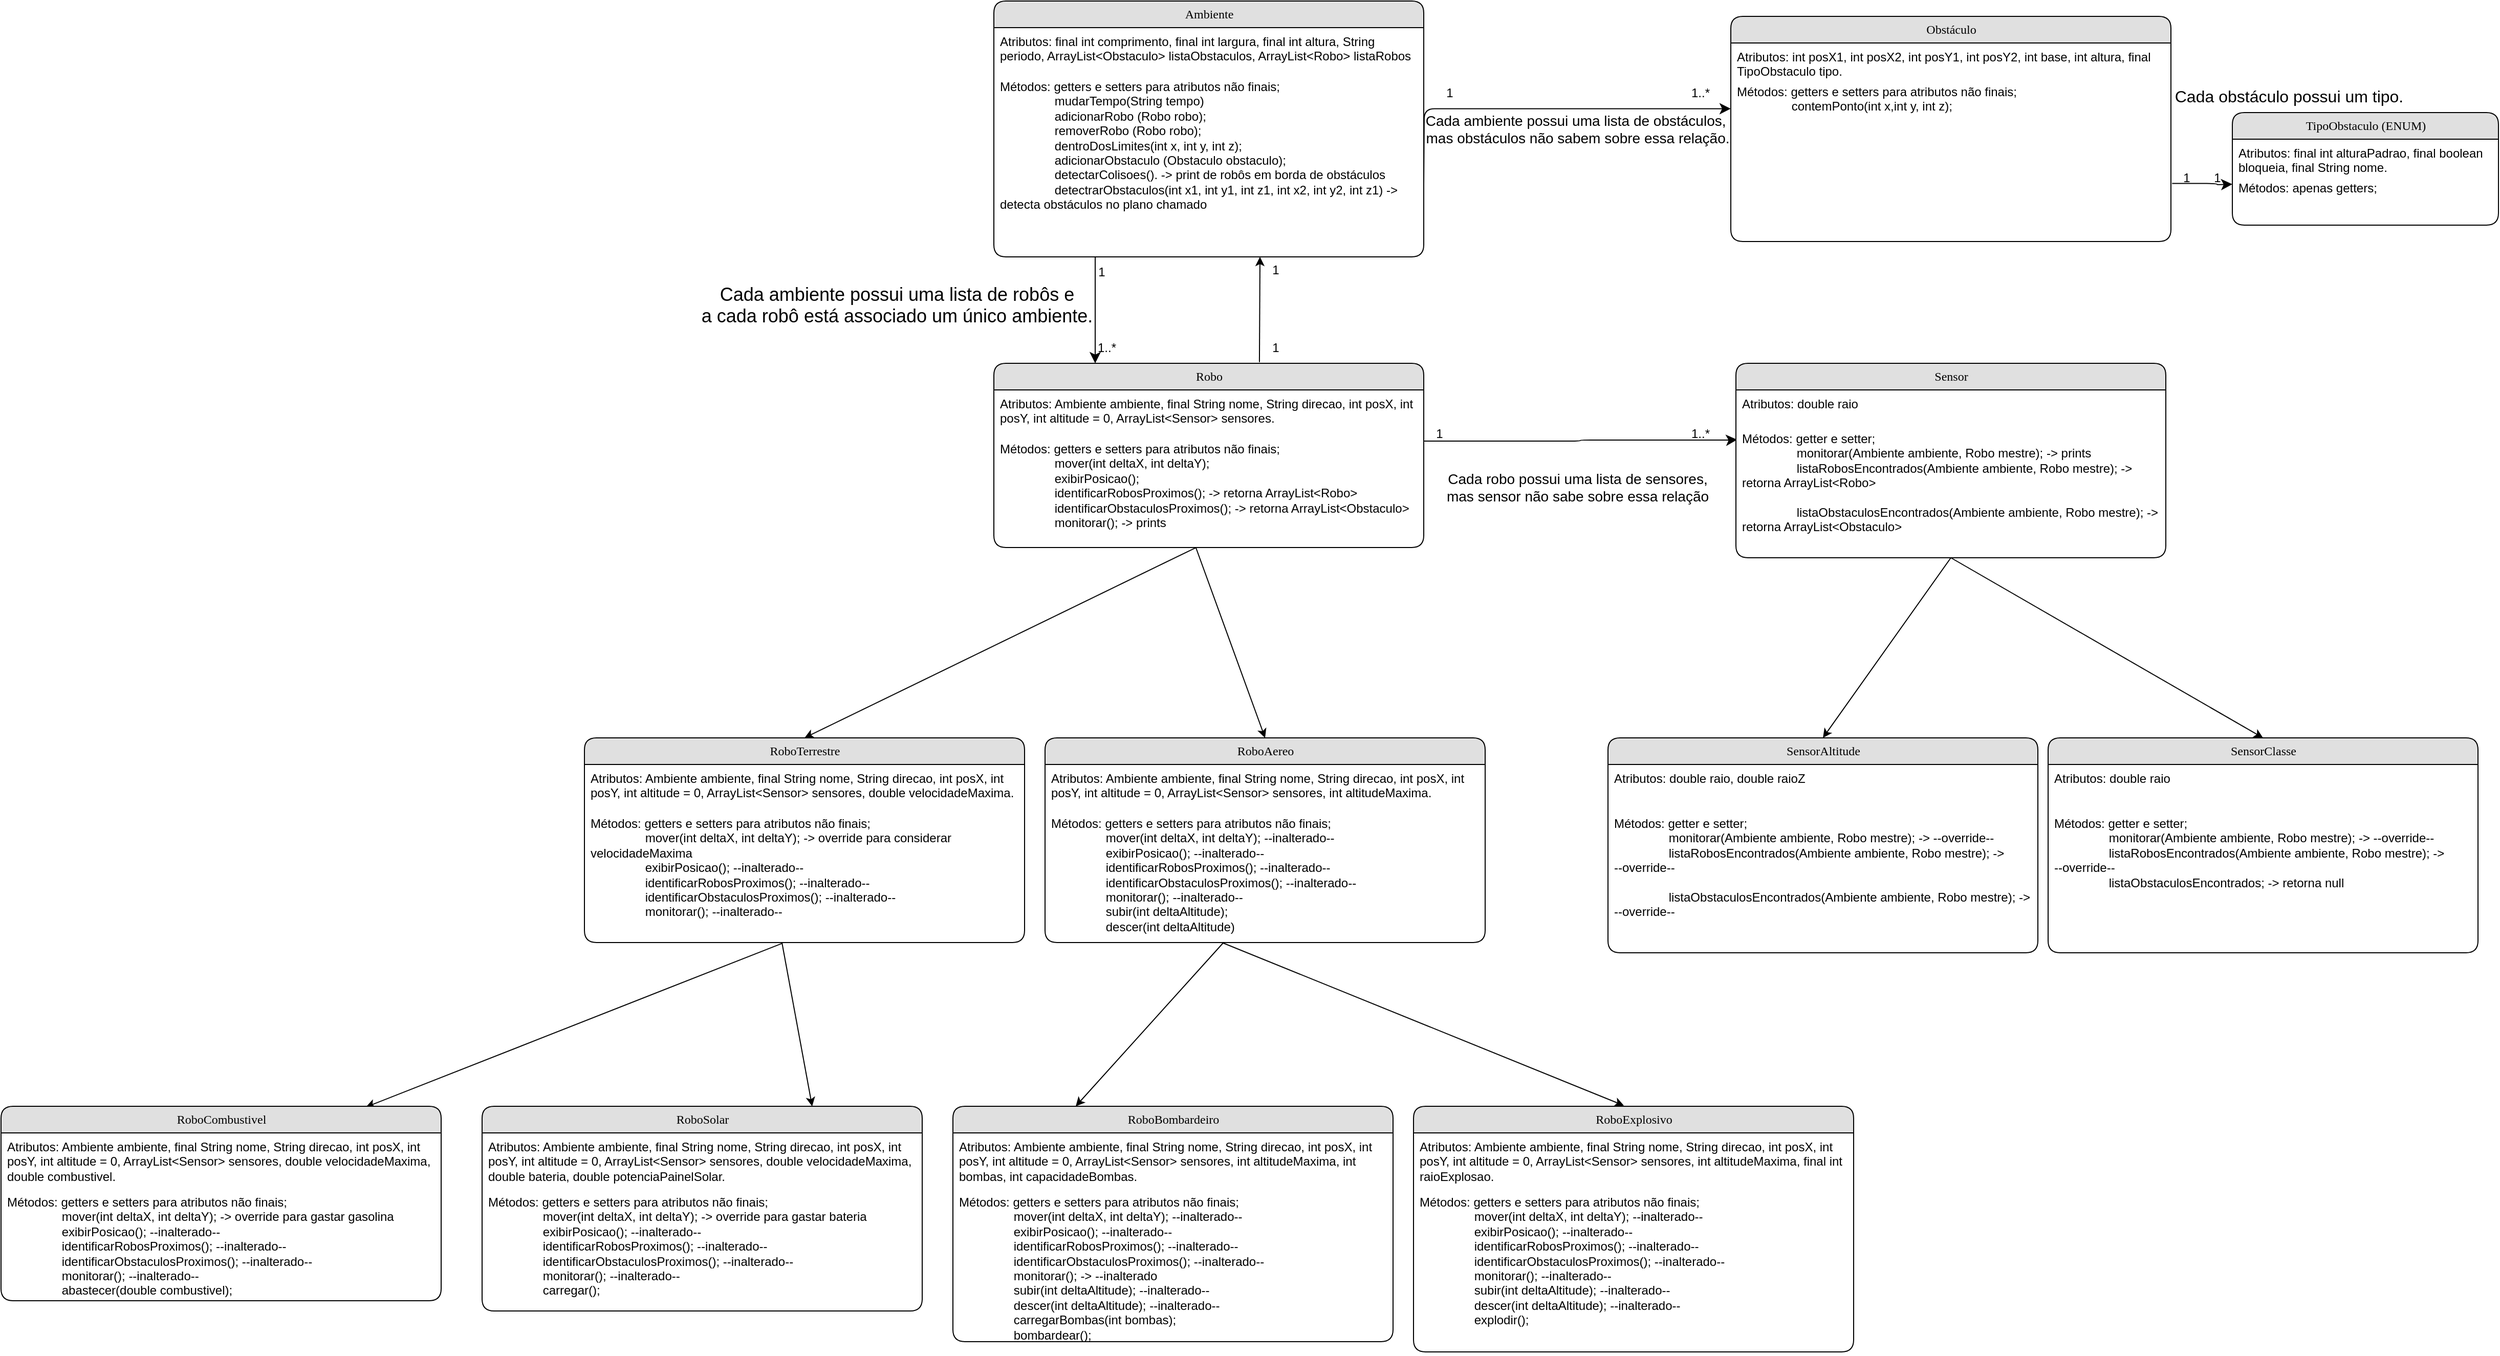 <mxfile version="26.2.13">
  <diagram name="Page-1" id="b520641d-4fe3-3701-9064-5fc419738815">
    <mxGraphModel grid="1" page="1" gridSize="10" guides="1" tooltips="1" connect="1" arrows="1" fold="1" pageScale="1" pageWidth="1100" pageHeight="850" background="none" math="0" shadow="0">
      <root>
        <mxCell id="0" />
        <mxCell id="1" parent="0" />
        <mxCell id="21ea969265ad0168-6" value="Robo" style="swimlane;html=1;fontStyle=0;childLayout=stackLayout;horizontal=1;startSize=26;fillColor=#e0e0e0;horizontalStack=0;resizeParent=1;resizeLast=0;collapsible=1;marginBottom=0;swimlaneFillColor=#ffffff;align=center;rounded=1;shadow=0;comic=0;labelBackgroundColor=none;strokeWidth=1;fontFamily=Verdana;fontSize=12" vertex="1" parent="1">
          <mxGeometry x="-100" y="74" width="420" height="180" as="geometry" />
        </mxCell>
        <mxCell id="21ea969265ad0168-7" value="Atributos: Ambiente ambiente, final String nome, String direcao, int posX, int posY, int altitude = 0, ArrayList&amp;lt;Sensor&amp;gt; sensores." style="text;html=1;strokeColor=none;fillColor=none;spacingLeft=4;spacingRight=4;whiteSpace=wrap;overflow=hidden;rotatable=0;points=[[0,0.5],[1,0.5]];portConstraint=eastwest;" vertex="1" parent="21ea969265ad0168-6">
          <mxGeometry y="26" width="420" height="44" as="geometry" />
        </mxCell>
        <mxCell id="21ea969265ad0168-8" value="Métodos: getters e setters para atributos não finais;&lt;div&gt;&lt;span style=&quot;white-space: pre;&quot;&gt;&#x9;&lt;/span&gt;&lt;span style=&quot;white-space: pre;&quot;&gt;&#x9;&lt;/span&gt;mover(int deltaX, int deltaY);&lt;/div&gt;&lt;div&gt;&lt;span style=&quot;white-space: pre;&quot;&gt;&#x9;&lt;/span&gt;&lt;span style=&quot;white-space: pre;&quot;&gt;&#x9;&lt;/span&gt;exibirPosicao();&lt;br&gt;&lt;/div&gt;&lt;div&gt;&lt;span style=&quot;white-space: pre;&quot;&gt;&#x9;&lt;/span&gt;&lt;span style=&quot;white-space: pre;&quot;&gt;&#x9;&lt;/span&gt;identificarRobosProximos(); -&amp;gt; retorna ArrayList&amp;lt;Robo&amp;gt;&lt;br&gt;&lt;/div&gt;&lt;div&gt;&lt;span style=&quot;white-space: pre;&quot;&gt;&#x9;&lt;/span&gt;&lt;span style=&quot;white-space: pre;&quot;&gt;&#x9;&lt;/span&gt;identificarObstaculosProximos(); -&amp;gt; retorna ArrayList&amp;lt;Obstaculo&amp;gt;&lt;/div&gt;&lt;div&gt;&lt;span style=&quot;white-space: pre;&quot;&gt;&#x9;&lt;/span&gt;&lt;span style=&quot;white-space: pre;&quot;&gt;&#x9;&lt;/span&gt;monitorar(); -&amp;gt; prints&lt;br&gt;&lt;/div&gt;&lt;div&gt;&lt;span style=&quot;white-space: pre;&quot;&gt;&#x9;&lt;/span&gt;&lt;span style=&quot;white-space: pre;&quot;&gt;&#x9;&lt;/span&gt;&lt;br&gt;&lt;/div&gt;&lt;div&gt;&lt;br&gt;&lt;div&gt;&lt;br&gt;&lt;/div&gt;&lt;/div&gt;" style="text;html=1;strokeColor=none;fillColor=none;spacingLeft=4;spacingRight=4;whiteSpace=wrap;overflow=hidden;rotatable=0;points=[[0,0.5],[1,0.5]];portConstraint=eastwest;" vertex="1" parent="21ea969265ad0168-6">
          <mxGeometry y="70" width="420" height="110" as="geometry" />
        </mxCell>
        <mxCell id="21ea969265ad0168-38" style="edgeStyle=orthogonalEdgeStyle;html=1;labelBackgroundColor=none;startFill=0;startSize=8;endFill=1;endSize=8;fontFamily=Verdana;fontSize=12;" edge="1" parent="1">
          <mxGeometry relative="1" as="geometry">
            <mxPoint x="-1" y="-36" as="sourcePoint" />
            <mxPoint x="-1" y="74" as="targetPoint" />
          </mxGeometry>
        </mxCell>
        <mxCell id="21ea969265ad0168-39" style="edgeStyle=orthogonalEdgeStyle;html=1;labelBackgroundColor=none;startFill=0;startSize=8;endFill=1;endSize=8;fontFamily=Verdana;fontSize=12;exitX=1;exitY=0.5;entryX=0.003;entryY=0.122;entryDx=0;entryDy=0;entryPerimeter=0;" edge="1" parent="1" target="RF-JgACQ2WRHvxZdJGNJ-36">
          <mxGeometry relative="1" as="geometry">
            <Array as="points">
              <mxPoint x="473" y="150" />
              <mxPoint x="473" y="149" />
              <mxPoint x="620" y="149" />
            </Array>
            <mxPoint x="320" y="150" as="sourcePoint" />
            <mxPoint x="620" y="150" as="targetPoint" />
          </mxGeometry>
        </mxCell>
        <mxCell id="RF-JgACQ2WRHvxZdJGNJ-1" value="Ambiente" style="swimlane;html=1;fontStyle=0;childLayout=stackLayout;horizontal=1;startSize=26;fillColor=#e0e0e0;horizontalStack=0;resizeParent=1;resizeLast=0;collapsible=1;marginBottom=0;swimlaneFillColor=#ffffff;align=center;rounded=1;shadow=0;comic=0;labelBackgroundColor=none;strokeWidth=1;fontFamily=Verdana;fontSize=12" vertex="1" parent="1">
          <mxGeometry x="-100" y="-280" width="420" height="250" as="geometry" />
        </mxCell>
        <mxCell id="RF-JgACQ2WRHvxZdJGNJ-2" value="Atributos: final int comprimento, final int largura, final int altura, String periodo, ArrayList&amp;lt;Obstaculo&amp;gt; listaObstaculos, ArrayList&amp;lt;Robo&amp;gt; listaRobos" style="text;html=1;strokeColor=none;fillColor=none;spacingLeft=4;spacingRight=4;whiteSpace=wrap;overflow=hidden;rotatable=0;points=[[0,0.5],[1,0.5]];portConstraint=eastwest;" vertex="1" parent="RF-JgACQ2WRHvxZdJGNJ-1">
          <mxGeometry y="26" width="420" height="44" as="geometry" />
        </mxCell>
        <mxCell id="RF-JgACQ2WRHvxZdJGNJ-3" value="Métodos: getters e setters para atributos não finais;&lt;div&gt;&lt;span style=&quot;white-space: pre;&quot;&gt;&#x9;&lt;/span&gt;&lt;span style=&quot;white-space: pre;&quot;&gt;&#x9;&lt;/span&gt;mudarTempo(String tempo)&lt;br&gt;&lt;div&gt;&lt;span style=&quot;white-space: pre;&quot;&gt;&#x9;&lt;/span&gt;&lt;span style=&quot;white-space: pre;&quot;&gt;&#x9;&lt;/span&gt;adicionarRobo (Robo robo);&lt;/div&gt;&lt;div&gt;&lt;span style=&quot;white-space: pre;&quot;&gt;&#x9;&lt;/span&gt;&lt;span style=&quot;white-space: pre;&quot;&gt;&#x9;&lt;/span&gt;removerRobo (Robo robo);&lt;/div&gt;&lt;div&gt;&lt;span style=&quot;background-color: transparent; color: light-dark(rgb(0, 0, 0), rgb(255, 255, 255));&quot;&gt;&lt;span style=&quot;white-space: pre;&quot;&gt;&#x9;&lt;/span&gt;&lt;span style=&quot;white-space: pre;&quot;&gt;&#x9;&lt;/span&gt;dentroDosLimites(int x, int y, int z);&lt;/span&gt;&lt;/div&gt;&lt;div&gt;&lt;span style=&quot;background-color: transparent; color: light-dark(rgb(0, 0, 0), rgb(255, 255, 255));&quot;&gt;&lt;span style=&quot;white-space: pre;&quot;&gt;&#x9;&lt;/span&gt;&lt;span style=&quot;white-space: pre;&quot;&gt;&#x9;&lt;/span&gt;adicionarObstaculo (Obstaculo obstaculo);&lt;/span&gt;&lt;/div&gt;&lt;div&gt;&lt;span style=&quot;background-color: transparent; color: light-dark(rgb(0, 0, 0), rgb(255, 255, 255));&quot;&gt;&lt;span style=&quot;white-space: pre;&quot;&gt;&#x9;&lt;/span&gt;&lt;span style=&quot;white-space: pre;&quot;&gt;&#x9;&lt;/span&gt;detectarColisoes(). -&amp;gt; print de robôs em borda de obstáculos&lt;/span&gt;&lt;/div&gt;&lt;/div&gt;&lt;div&gt;&lt;span style=&quot;background-color: transparent; color: light-dark(rgb(0, 0, 0), rgb(255, 255, 255));&quot;&gt;&lt;span style=&quot;white-space: pre;&quot;&gt;&#x9;&lt;/span&gt;&lt;span style=&quot;white-space: pre;&quot;&gt;&#x9;&lt;/span&gt;detectrarObstaculos(int x1, int y1, int z1, int x2, int y2, int z1) -&amp;gt; detecta obstáculos no plano chamado&amp;nbsp;&lt;br&gt;&lt;/span&gt;&lt;/div&gt;" style="text;html=1;strokeColor=none;fillColor=none;spacingLeft=4;spacingRight=4;whiteSpace=wrap;overflow=hidden;rotatable=0;points=[[0,0.5],[1,0.5]];portConstraint=eastwest;" vertex="1" parent="RF-JgACQ2WRHvxZdJGNJ-1">
          <mxGeometry y="70" width="420" height="140" as="geometry" />
        </mxCell>
        <mxCell id="RF-JgACQ2WRHvxZdJGNJ-5" value="Obstáculo" style="swimlane;html=1;fontStyle=0;childLayout=stackLayout;horizontal=1;startSize=26;fillColor=#e0e0e0;horizontalStack=0;resizeParent=1;resizeLast=0;collapsible=1;marginBottom=0;swimlaneFillColor=#ffffff;align=center;rounded=1;shadow=0;comic=0;labelBackgroundColor=none;strokeWidth=1;fontFamily=Verdana;fontSize=12" vertex="1" parent="1">
          <mxGeometry x="620" y="-265" width="430" height="220" as="geometry" />
        </mxCell>
        <mxCell id="RF-JgACQ2WRHvxZdJGNJ-6" value="Atributos: int posX1, int posX2, int posY1, int posY2, int base, int altura, final TipoObstaculo tipo." style="text;html=1;strokeColor=none;fillColor=none;spacingLeft=4;spacingRight=4;whiteSpace=wrap;overflow=hidden;rotatable=0;points=[[0,0.5],[1,0.5]];portConstraint=eastwest;" vertex="1" parent="RF-JgACQ2WRHvxZdJGNJ-5">
          <mxGeometry y="26" width="430" height="34" as="geometry" />
        </mxCell>
        <mxCell id="RF-JgACQ2WRHvxZdJGNJ-7" value="Métodos: getters e setters para atributos não finais;&lt;div&gt;&lt;span style=&quot;white-space: pre;&quot;&gt;&#x9;&lt;/span&gt;&lt;span style=&quot;white-space: pre;&quot;&gt;&#x9;&lt;/span&gt;contemPonto(int x,int y, int z);&lt;div&gt;&lt;br&gt;&lt;/div&gt;&lt;/div&gt;" style="text;html=1;strokeColor=none;fillColor=none;spacingLeft=4;spacingRight=4;whiteSpace=wrap;overflow=hidden;rotatable=0;points=[[0,0.5],[1,0.5]];portConstraint=eastwest;" vertex="1" parent="RF-JgACQ2WRHvxZdJGNJ-5">
          <mxGeometry y="60" width="430" height="40" as="geometry" />
        </mxCell>
        <mxCell id="RF-JgACQ2WRHvxZdJGNJ-11" value="TipoObstaculo (ENUM)" style="swimlane;html=1;fontStyle=0;childLayout=stackLayout;horizontal=1;startSize=26;fillColor=#e0e0e0;horizontalStack=0;resizeParent=1;resizeLast=0;collapsible=1;marginBottom=0;swimlaneFillColor=#ffffff;align=center;rounded=1;shadow=0;comic=0;labelBackgroundColor=none;strokeWidth=1;fontFamily=Verdana;fontSize=12" vertex="1" parent="1">
          <mxGeometry x="1110" y="-171" width="260" height="110" as="geometry" />
        </mxCell>
        <mxCell id="RF-JgACQ2WRHvxZdJGNJ-12" value="Atributos: final int alturaPadrao, final boolean bloqueia, final String nome." style="text;html=1;strokeColor=none;fillColor=none;spacingLeft=4;spacingRight=4;whiteSpace=wrap;overflow=hidden;rotatable=0;points=[[0,0.5],[1,0.5]];portConstraint=eastwest;" vertex="1" parent="RF-JgACQ2WRHvxZdJGNJ-11">
          <mxGeometry y="26" width="260" height="34" as="geometry" />
        </mxCell>
        <mxCell id="RF-JgACQ2WRHvxZdJGNJ-15" style="edgeStyle=orthogonalEdgeStyle;html=1;labelBackgroundColor=none;startFill=0;startSize=8;endFill=1;endSize=8;fontFamily=Verdana;fontSize=12;exitX=0.037;exitY=0.457;exitDx=0;exitDy=0;exitPerimeter=0;" edge="1" parent="RF-JgACQ2WRHvxZdJGNJ-11" source="RF-JgACQ2WRHvxZdJGNJ-17">
          <mxGeometry relative="1" as="geometry">
            <Array as="points" />
            <mxPoint x="-70" y="70" as="sourcePoint" />
            <mxPoint y="70" as="targetPoint" />
          </mxGeometry>
        </mxCell>
        <mxCell id="RF-JgACQ2WRHvxZdJGNJ-13" value="Métodos: apenas getters;" style="text;html=1;strokeColor=none;fillColor=none;spacingLeft=4;spacingRight=4;whiteSpace=wrap;overflow=hidden;rotatable=0;points=[[0,0.5],[1,0.5]];portConstraint=eastwest;" vertex="1" parent="RF-JgACQ2WRHvxZdJGNJ-11">
          <mxGeometry y="60" width="260" height="20" as="geometry" />
        </mxCell>
        <mxCell id="RF-JgACQ2WRHvxZdJGNJ-17" value="1&lt;div&gt;&lt;br&gt;&lt;/div&gt;" style="text;html=1;align=center;verticalAlign=middle;resizable=0;points=[];autosize=1;strokeColor=none;fillColor=none;" vertex="1" parent="1">
          <mxGeometry x="1050" y="-120" width="30" height="40" as="geometry" />
        </mxCell>
        <mxCell id="RF-JgACQ2WRHvxZdJGNJ-18" value="1&lt;div&gt;&lt;br&gt;&lt;/div&gt;" style="text;html=1;align=center;verticalAlign=middle;resizable=0;points=[];autosize=1;strokeColor=none;fillColor=none;" vertex="1" parent="1">
          <mxGeometry x="1080" y="-120" width="30" height="40" as="geometry" />
        </mxCell>
        <mxCell id="RF-JgACQ2WRHvxZdJGNJ-19" style="edgeStyle=orthogonalEdgeStyle;html=1;entryX=0;entryY=0.756;labelBackgroundColor=none;startFill=0;startSize=8;endFill=1;endSize=8;fontFamily=Verdana;fontSize=12;exitX=1;exitY=0.5;entryDx=0;entryDy=0;entryPerimeter=0;" edge="1" parent="1" target="RF-JgACQ2WRHvxZdJGNJ-7">
          <mxGeometry relative="1" as="geometry">
            <Array as="points" />
            <mxPoint x="320" y="-100" as="sourcePoint" />
            <mxPoint x="560" y="-100" as="targetPoint" />
          </mxGeometry>
        </mxCell>
        <mxCell id="RF-JgACQ2WRHvxZdJGNJ-20" value="1" style="text;html=1;align=center;verticalAlign=middle;resizable=0;points=[];autosize=1;strokeColor=none;fillColor=none;" vertex="1" parent="1">
          <mxGeometry x="330" y="-205" width="30" height="30" as="geometry" />
        </mxCell>
        <mxCell id="RF-JgACQ2WRHvxZdJGNJ-21" value="1..*" style="text;html=1;align=center;verticalAlign=middle;resizable=0;points=[];autosize=1;strokeColor=none;fillColor=none;" vertex="1" parent="1">
          <mxGeometry x="570" y="-205" width="40" height="30" as="geometry" />
        </mxCell>
        <mxCell id="RF-JgACQ2WRHvxZdJGNJ-25" value="" style="endArrow=classic;html=1;rounded=0;exitX=-0.018;exitY=0.962;exitDx=0;exitDy=0;exitPerimeter=0;" edge="1" parent="1" source="RF-JgACQ2WRHvxZdJGNJ-33">
          <mxGeometry width="50" height="50" relative="1" as="geometry">
            <mxPoint x="160" y="70" as="sourcePoint" />
            <mxPoint x="160" y="-30" as="targetPoint" />
          </mxGeometry>
        </mxCell>
        <mxCell id="RF-JgACQ2WRHvxZdJGNJ-26" value="&lt;font style=&quot;font-size: 14px;&quot;&gt;Cada ambiente possui uma lista de obstáculos,&amp;nbsp;&lt;/font&gt;&lt;div&gt;&lt;font style=&quot;font-size: 14px;&quot;&gt;mas obstáculos não sabem sobre essa relação.&lt;/font&gt;&lt;/div&gt;" style="text;html=1;align=center;verticalAlign=middle;resizable=0;points=[];autosize=1;strokeColor=none;fillColor=none;" vertex="1" parent="1">
          <mxGeometry x="310" y="-180" width="320" height="50" as="geometry" />
        </mxCell>
        <mxCell id="RF-JgACQ2WRHvxZdJGNJ-28" value="&lt;font style=&quot;font-size: 16px;&quot;&gt;Cada obstáculo possui um tipo.&lt;/font&gt;&lt;div&gt;&lt;div&gt;&lt;div&gt;&lt;br&gt;&lt;/div&gt;&lt;/div&gt;&lt;/div&gt;" style="text;html=1;align=center;verticalAlign=middle;resizable=0;points=[];autosize=1;strokeColor=none;fillColor=none;" vertex="1" parent="1">
          <mxGeometry x="1040" y="-205" width="250" height="50" as="geometry" />
        </mxCell>
        <mxCell id="RF-JgACQ2WRHvxZdJGNJ-29" value="&lt;font style=&quot;font-size: 18px;&quot;&gt;Cada ambiente possui uma lista de robôs e&lt;/font&gt;&lt;div&gt;&lt;font style=&quot;font-size: 18px;&quot;&gt;a cada robô está associado um único ambiente.&lt;br&gt;&lt;/font&gt;&lt;div&gt;&lt;br&gt;&lt;/div&gt;&lt;/div&gt;" style="text;html=1;align=center;verticalAlign=middle;resizable=0;points=[];autosize=1;strokeColor=none;fillColor=none;" vertex="1" parent="1">
          <mxGeometry x="-400" y="-10" width="410" height="70" as="geometry" />
        </mxCell>
        <mxCell id="RF-JgACQ2WRHvxZdJGNJ-30" value="1" style="text;html=1;align=center;verticalAlign=middle;resizable=0;points=[];autosize=1;strokeColor=none;fillColor=none;" vertex="1" parent="1">
          <mxGeometry x="-10" y="-30" width="30" height="30" as="geometry" />
        </mxCell>
        <mxCell id="RF-JgACQ2WRHvxZdJGNJ-31" value="1..*" style="text;html=1;align=center;verticalAlign=middle;resizable=0;points=[];autosize=1;strokeColor=none;fillColor=none;" vertex="1" parent="1">
          <mxGeometry x="-10" y="44" width="40" height="30" as="geometry" />
        </mxCell>
        <mxCell id="RF-JgACQ2WRHvxZdJGNJ-32" value="1&lt;div&gt;&lt;br&gt;&lt;/div&gt;" style="text;html=1;align=center;verticalAlign=middle;resizable=0;points=[];autosize=1;strokeColor=none;fillColor=none;" vertex="1" parent="1">
          <mxGeometry x="160" y="-30" width="30" height="40" as="geometry" />
        </mxCell>
        <mxCell id="RF-JgACQ2WRHvxZdJGNJ-33" value="1" style="text;html=1;align=center;verticalAlign=middle;resizable=0;points=[];autosize=1;strokeColor=none;fillColor=none;" vertex="1" parent="1">
          <mxGeometry x="160" y="44" width="30" height="30" as="geometry" />
        </mxCell>
        <mxCell id="RF-JgACQ2WRHvxZdJGNJ-34" value="Sensor" style="swimlane;html=1;fontStyle=0;childLayout=stackLayout;horizontal=1;startSize=26;fillColor=#e0e0e0;horizontalStack=0;resizeParent=1;resizeLast=0;collapsible=1;marginBottom=0;swimlaneFillColor=#ffffff;align=center;rounded=1;shadow=0;comic=0;labelBackgroundColor=none;strokeWidth=1;fontFamily=Verdana;fontSize=12" vertex="1" parent="1">
          <mxGeometry x="625" y="74" width="420" height="190" as="geometry" />
        </mxCell>
        <mxCell id="RF-JgACQ2WRHvxZdJGNJ-35" value="Atributos: double raio" style="text;html=1;strokeColor=none;fillColor=none;spacingLeft=4;spacingRight=4;whiteSpace=wrap;overflow=hidden;rotatable=0;points=[[0,0.5],[1,0.5]];portConstraint=eastwest;" vertex="1" parent="RF-JgACQ2WRHvxZdJGNJ-34">
          <mxGeometry y="26" width="420" height="34" as="geometry" />
        </mxCell>
        <mxCell id="RF-JgACQ2WRHvxZdJGNJ-36" value="Métodos: getter e setter;&lt;div&gt;&lt;span style=&quot;white-space: pre;&quot;&gt;&#x9;&lt;/span&gt;&lt;span style=&quot;white-space: pre;&quot;&gt;&#x9;&lt;/span&gt;monitorar(Ambiente ambiente, Robo mestre); -&amp;gt; prints&lt;/div&gt;&lt;div&gt;&lt;span style=&quot;background-color: transparent; color: light-dark(rgb(0, 0, 0), rgb(255, 255, 255));&quot;&gt;&lt;span style=&quot;white-space: pre;&quot;&gt;&#x9;&lt;/span&gt;&lt;span style=&quot;white-space: pre;&quot;&gt;&#x9;&lt;/span&gt;listaRobosEncontrados&lt;/span&gt;&lt;span style=&quot;background-color: transparent; color: light-dark(rgb(0, 0, 0), rgb(255, 255, 255));&quot;&gt;(Ambiente ambiente, Robo mestre)&lt;/span&gt;&lt;span style=&quot;background-color: transparent; color: light-dark(rgb(0, 0, 0), rgb(255, 255, 255));&quot;&gt;; -&amp;gt; retorna ArrayList&amp;lt;Robo&amp;gt;&lt;/span&gt;&lt;/div&gt;&lt;div&gt;&lt;span style=&quot;background-color: transparent; color: light-dark(rgb(0, 0, 0), rgb(255, 255, 255));&quot;&gt;&lt;br&gt;&lt;/span&gt;&lt;/div&gt;&lt;div&gt;&lt;span style=&quot;background-color: transparent; color: light-dark(rgb(0, 0, 0), rgb(255, 255, 255));&quot;&gt;&lt;span style=&quot;white-space: pre;&quot;&gt;&#x9;&lt;/span&gt;&lt;span style=&quot;white-space: pre;&quot;&gt;&#x9;&lt;/span&gt;listaObstaculosEncontrados&lt;/span&gt;&lt;span style=&quot;background-color: transparent; color: light-dark(rgb(0, 0, 0), rgb(255, 255, 255));&quot;&gt;(Ambiente ambiente, Robo mestre)&lt;/span&gt;&lt;span style=&quot;background-color: transparent; color: light-dark(rgb(0, 0, 0), rgb(255, 255, 255));&quot;&gt;; -&amp;gt; retorna ArrayList&amp;lt;Obstaculo&amp;gt;&lt;/span&gt;&lt;/div&gt;&lt;div&gt;&lt;span style=&quot;white-space: pre;&quot;&gt;&#x9;&lt;/span&gt;&lt;span style=&quot;white-space: pre;&quot;&gt;&#x9;&lt;/span&gt;&lt;br&gt;&lt;/div&gt;&lt;div&gt;&lt;br&gt;&lt;div&gt;&lt;br&gt;&lt;/div&gt;&lt;/div&gt;" style="text;html=1;strokeColor=none;fillColor=none;spacingLeft=4;spacingRight=4;whiteSpace=wrap;overflow=hidden;rotatable=0;points=[[0,0.5],[1,0.5]];portConstraint=eastwest;" vertex="1" parent="RF-JgACQ2WRHvxZdJGNJ-34">
          <mxGeometry y="60" width="420" height="120" as="geometry" />
        </mxCell>
        <mxCell id="RF-JgACQ2WRHvxZdJGNJ-37" value="1" style="text;html=1;align=center;verticalAlign=middle;resizable=0;points=[];autosize=1;strokeColor=none;fillColor=none;" vertex="1" parent="1">
          <mxGeometry x="320" y="128" width="30" height="30" as="geometry" />
        </mxCell>
        <mxCell id="RF-JgACQ2WRHvxZdJGNJ-38" value="1..*" style="text;html=1;align=center;verticalAlign=middle;resizable=0;points=[];autosize=1;strokeColor=none;fillColor=none;" vertex="1" parent="1">
          <mxGeometry x="570" y="128" width="40" height="30" as="geometry" />
        </mxCell>
        <mxCell id="RF-JgACQ2WRHvxZdJGNJ-40" value="&lt;span style=&quot;font-size: 14px;&quot;&gt;Cada robo possui uma lista de sensores,&lt;/span&gt;&lt;div&gt;&lt;span style=&quot;font-size: 14px;&quot;&gt;mas sensor não sabe sobre essa relação&lt;/span&gt;&lt;/div&gt;" style="text;html=1;align=center;verticalAlign=middle;resizable=0;points=[];autosize=1;strokeColor=none;fillColor=none;" vertex="1" parent="1">
          <mxGeometry x="330" y="170" width="280" height="50" as="geometry" />
        </mxCell>
        <mxCell id="RF-JgACQ2WRHvxZdJGNJ-41" value="" style="endArrow=classic;html=1;rounded=0;exitX=0.5;exitY=1;exitDx=0;exitDy=0;entryX=0.5;entryY=0;entryDx=0;entryDy=0;" edge="1" parent="1" source="RF-JgACQ2WRHvxZdJGNJ-34" target="RF-JgACQ2WRHvxZdJGNJ-42">
          <mxGeometry width="50" height="50" relative="1" as="geometry">
            <mxPoint x="590" y="290" as="sourcePoint" />
            <mxPoint x="1050" y="440" as="targetPoint" />
          </mxGeometry>
        </mxCell>
        <mxCell id="RF-JgACQ2WRHvxZdJGNJ-42" value="SensorClasse" style="swimlane;html=1;fontStyle=0;childLayout=stackLayout;horizontal=1;startSize=26;fillColor=#e0e0e0;horizontalStack=0;resizeParent=1;resizeLast=0;collapsible=1;marginBottom=0;swimlaneFillColor=#ffffff;align=center;rounded=1;shadow=0;comic=0;labelBackgroundColor=none;strokeWidth=1;fontFamily=Verdana;fontSize=12" vertex="1" parent="1">
          <mxGeometry x="930" y="440" width="420" height="210" as="geometry" />
        </mxCell>
        <mxCell id="RF-JgACQ2WRHvxZdJGNJ-43" value="Atributos: double raio" style="text;html=1;strokeColor=none;fillColor=none;spacingLeft=4;spacingRight=4;whiteSpace=wrap;overflow=hidden;rotatable=0;points=[[0,0.5],[1,0.5]];portConstraint=eastwest;" vertex="1" parent="RF-JgACQ2WRHvxZdJGNJ-42">
          <mxGeometry y="26" width="420" height="44" as="geometry" />
        </mxCell>
        <mxCell id="RF-JgACQ2WRHvxZdJGNJ-44" value="Métodos: getter e setter;&lt;div&gt;&lt;span style=&quot;white-space: pre;&quot;&gt;&#x9;&lt;/span&gt;&lt;span style=&quot;white-space: pre;&quot;&gt;&#x9;&lt;/span&gt;monitorar(Ambiente ambiente, Robo mestre); -&amp;gt; --override--&lt;/div&gt;&lt;div&gt;&lt;span style=&quot;background-color: transparent; color: light-dark(rgb(0, 0, 0), rgb(255, 255, 255));&quot;&gt;&lt;span style=&quot;white-space: pre;&quot;&gt;&#x9;&lt;/span&gt;&lt;span style=&quot;white-space: pre;&quot;&gt;&#x9;&lt;/span&gt;listaRobosEncontrados&lt;/span&gt;&lt;span style=&quot;background-color: transparent; color: light-dark(rgb(0, 0, 0), rgb(255, 255, 255));&quot;&gt;(Ambiente ambiente, Robo mestre)&lt;/span&gt;&lt;span style=&quot;background-color: transparent; color: light-dark(rgb(0, 0, 0), rgb(255, 255, 255));&quot;&gt;; -&amp;gt;&amp;nbsp; &amp;nbsp; &amp;nbsp; &amp;nbsp; --override--&lt;/span&gt;&lt;/div&gt;&lt;div&gt;&lt;span style=&quot;background-color: transparent; color: light-dark(rgb(0, 0, 0), rgb(255, 255, 255));&quot;&gt;&lt;span style=&quot;white-space: pre;&quot;&gt;&#x9;&lt;/span&gt;&lt;span style=&quot;white-space: pre;&quot;&gt;&#x9;&lt;/span&gt;listaObstaculosEncontrados; -&amp;gt; retorna null&lt;/span&gt;&lt;/div&gt;&lt;div&gt;&lt;span style=&quot;white-space: pre;&quot;&gt;&#x9;&lt;/span&gt;&lt;span style=&quot;white-space: pre;&quot;&gt;&#x9;&lt;/span&gt;&lt;br&gt;&lt;/div&gt;&lt;div&gt;&lt;br&gt;&lt;div&gt;&lt;br&gt;&lt;/div&gt;&lt;/div&gt;" style="text;html=1;strokeColor=none;fillColor=none;spacingLeft=4;spacingRight=4;whiteSpace=wrap;overflow=hidden;rotatable=0;points=[[0,0.5],[1,0.5]];portConstraint=eastwest;" vertex="1" parent="RF-JgACQ2WRHvxZdJGNJ-42">
          <mxGeometry y="70" width="420" height="140" as="geometry" />
        </mxCell>
        <mxCell id="RF-JgACQ2WRHvxZdJGNJ-45" value="SensorAltitude" style="swimlane;html=1;fontStyle=0;childLayout=stackLayout;horizontal=1;startSize=26;fillColor=#e0e0e0;horizontalStack=0;resizeParent=1;resizeLast=0;collapsible=1;marginBottom=0;swimlaneFillColor=#ffffff;align=center;rounded=1;shadow=0;comic=0;labelBackgroundColor=none;strokeWidth=1;fontFamily=Verdana;fontSize=12" vertex="1" parent="1">
          <mxGeometry x="500" y="440" width="420" height="210" as="geometry" />
        </mxCell>
        <mxCell id="RF-JgACQ2WRHvxZdJGNJ-46" value="Atributos: double raio, double raioZ" style="text;html=1;strokeColor=none;fillColor=none;spacingLeft=4;spacingRight=4;whiteSpace=wrap;overflow=hidden;rotatable=0;points=[[0,0.5],[1,0.5]];portConstraint=eastwest;" vertex="1" parent="RF-JgACQ2WRHvxZdJGNJ-45">
          <mxGeometry y="26" width="420" height="44" as="geometry" />
        </mxCell>
        <mxCell id="RF-JgACQ2WRHvxZdJGNJ-47" value="Métodos: getter e setter;&lt;div&gt;&lt;span style=&quot;white-space: pre;&quot;&gt;&#x9;&lt;/span&gt;&lt;span style=&quot;white-space: pre;&quot;&gt;&#x9;&lt;/span&gt;monitorar(Ambiente ambiente, Robo mestre); -&amp;gt; --override--&lt;div&gt;&lt;span style=&quot;background-color: transparent; color: light-dark(rgb(0, 0, 0), rgb(255, 255, 255));&quot;&gt;&lt;span style=&quot;white-space: pre;&quot;&gt;&#x9;&lt;/span&gt;&lt;span style=&quot;white-space: pre;&quot;&gt;&#x9;&lt;/span&gt;listaRobosEncontrados&lt;/span&gt;&lt;span style=&quot;background-color: transparent; color: light-dark(rgb(0, 0, 0), rgb(255, 255, 255));&quot;&gt;(Ambiente ambiente, Robo mestre)&lt;/span&gt;&lt;span style=&quot;background-color: transparent; color: light-dark(rgb(0, 0, 0), rgb(255, 255, 255));&quot;&gt;; -&amp;gt;&amp;nbsp; &amp;nbsp; &amp;nbsp; &amp;nbsp; --override--&lt;/span&gt;&lt;/div&gt;&lt;div&gt;&lt;span style=&quot;background-color: transparent; color: light-dark(rgb(0, 0, 0), rgb(255, 255, 255));&quot;&gt;&lt;br&gt;&lt;/span&gt;&lt;/div&gt;&lt;div&gt;&lt;span style=&quot;background-color: transparent; color: light-dark(rgb(0, 0, 0), rgb(255, 255, 255));&quot;&gt;&lt;span style=&quot;white-space: pre;&quot;&gt;&#x9;&lt;/span&gt;&lt;span style=&quot;white-space: pre;&quot;&gt;&#x9;&lt;/span&gt;listaObstaculosEncontrados&lt;/span&gt;&lt;span style=&quot;background-color: transparent; color: light-dark(rgb(0, 0, 0), rgb(255, 255, 255));&quot;&gt;(Ambiente ambiente, Robo mestre)&lt;/span&gt;&lt;span style=&quot;background-color: transparent; color: light-dark(rgb(0, 0, 0), rgb(255, 255, 255));&quot;&gt;; -&amp;gt; --override--&amp;nbsp;&amp;nbsp;&lt;/span&gt;&lt;/div&gt;&lt;div&gt;&lt;span style=&quot;white-space: pre;&quot;&gt;&#x9;&lt;/span&gt;&lt;span style=&quot;white-space: pre;&quot;&gt;&#x9;&lt;/span&gt;&lt;br&gt;&lt;/div&gt;&lt;div&gt;&lt;br&gt;&lt;div&gt;&lt;br&gt;&lt;/div&gt;&lt;/div&gt;&lt;/div&gt;" style="text;html=1;strokeColor=none;fillColor=none;spacingLeft=4;spacingRight=4;whiteSpace=wrap;overflow=hidden;rotatable=0;points=[[0,0.5],[1,0.5]];portConstraint=eastwest;" vertex="1" parent="RF-JgACQ2WRHvxZdJGNJ-45">
          <mxGeometry y="70" width="420" height="140" as="geometry" />
        </mxCell>
        <mxCell id="RF-JgACQ2WRHvxZdJGNJ-48" value="" style="endArrow=classic;html=1;rounded=0;entryX=0.5;entryY=0;entryDx=0;entryDy=0;exitX=0.5;exitY=1;exitDx=0;exitDy=0;" edge="1" parent="1" source="RF-JgACQ2WRHvxZdJGNJ-34" target="RF-JgACQ2WRHvxZdJGNJ-45">
          <mxGeometry width="50" height="50" relative="1" as="geometry">
            <mxPoint x="850" y="260" as="sourcePoint" />
            <mxPoint x="970" y="440" as="targetPoint" />
          </mxGeometry>
        </mxCell>
        <mxCell id="RF-JgACQ2WRHvxZdJGNJ-50" value="" style="endArrow=classic;html=1;rounded=0;exitX=0.471;exitY=0.999;exitDx=0;exitDy=0;exitPerimeter=0;entryX=0.5;entryY=0;entryDx=0;entryDy=0;" edge="1" parent="1" source="21ea969265ad0168-8" target="RF-JgACQ2WRHvxZdJGNJ-51">
          <mxGeometry width="50" height="50" relative="1" as="geometry">
            <mxPoint x="110" y="260" as="sourcePoint" />
            <mxPoint x="120" y="370" as="targetPoint" />
          </mxGeometry>
        </mxCell>
        <mxCell id="RF-JgACQ2WRHvxZdJGNJ-51" value="RoboTerrestre" style="swimlane;html=1;fontStyle=0;childLayout=stackLayout;horizontal=1;startSize=26;fillColor=#e0e0e0;horizontalStack=0;resizeParent=1;resizeLast=0;collapsible=1;marginBottom=0;swimlaneFillColor=#ffffff;align=center;rounded=1;shadow=0;comic=0;labelBackgroundColor=none;strokeWidth=1;fontFamily=Verdana;fontSize=12" vertex="1" parent="1">
          <mxGeometry x="-500" y="440" width="430" height="200" as="geometry" />
        </mxCell>
        <mxCell id="RF-JgACQ2WRHvxZdJGNJ-52" value="Atributos: Ambiente ambiente, final String nome, String direcao, int posX, int posY, int altitude = 0, ArrayList&amp;lt;Sensor&amp;gt; sensores, double velocidadeMaxima." style="text;html=1;strokeColor=none;fillColor=none;spacingLeft=4;spacingRight=4;whiteSpace=wrap;overflow=hidden;rotatable=0;points=[[0,0.5],[1,0.5]];portConstraint=eastwest;" vertex="1" parent="RF-JgACQ2WRHvxZdJGNJ-51">
          <mxGeometry y="26" width="430" height="44" as="geometry" />
        </mxCell>
        <mxCell id="RF-JgACQ2WRHvxZdJGNJ-53" value="Métodos: getters e setters para atributos não finais;&lt;div&gt;&lt;span style=&quot;white-space: pre;&quot;&gt;&#x9;&lt;/span&gt;&lt;span style=&quot;white-space: pre;&quot;&gt;&#x9;&lt;/span&gt;mover(int deltaX, int deltaY); -&amp;gt; override para considerar velocidadeMaxima&lt;/div&gt;&lt;div&gt;&lt;span style=&quot;white-space: pre;&quot;&gt;&#x9;&lt;/span&gt;&lt;span style=&quot;white-space: pre;&quot;&gt;&#x9;&lt;/span&gt;exibirPosicao(); --inalterado--&lt;br&gt;&lt;/div&gt;&lt;div&gt;&lt;span style=&quot;white-space: pre;&quot;&gt;&#x9;&lt;/span&gt;&lt;span style=&quot;white-space: pre;&quot;&gt;&#x9;&lt;/span&gt;identificarRobosProximos(); --inalterado--&lt;br&gt;&lt;/div&gt;&lt;div&gt;&lt;span style=&quot;white-space: pre;&quot;&gt;&#x9;&lt;/span&gt;&lt;span style=&quot;white-space: pre;&quot;&gt;&#x9;&lt;/span&gt;identificarObstaculosProximos(); --inalterado--&lt;/div&gt;&lt;div&gt;&lt;span style=&quot;white-space: pre;&quot;&gt;&#x9;&lt;/span&gt;&lt;span style=&quot;white-space: pre;&quot;&gt;&#x9;&lt;/span&gt;monitorar(); --inalterado--&lt;br&gt;&lt;/div&gt;&lt;div&gt;&lt;span style=&quot;white-space: pre;&quot;&gt;&#x9;&lt;/span&gt;&lt;span style=&quot;white-space: pre;&quot;&gt;&#x9;&lt;/span&gt;&lt;br&gt;&lt;/div&gt;&lt;div&gt;&lt;br&gt;&lt;div&gt;&lt;br&gt;&lt;/div&gt;&lt;/div&gt;" style="text;html=1;strokeColor=none;fillColor=none;spacingLeft=4;spacingRight=4;whiteSpace=wrap;overflow=hidden;rotatable=0;points=[[0,0.5],[1,0.5]];portConstraint=eastwest;" vertex="1" parent="RF-JgACQ2WRHvxZdJGNJ-51">
          <mxGeometry y="70" width="430" height="130" as="geometry" />
        </mxCell>
        <mxCell id="RF-JgACQ2WRHvxZdJGNJ-54" value="RoboAereo" style="swimlane;html=1;fontStyle=0;childLayout=stackLayout;horizontal=1;startSize=26;fillColor=#e0e0e0;horizontalStack=0;resizeParent=1;resizeLast=0;collapsible=1;marginBottom=0;swimlaneFillColor=#ffffff;align=center;rounded=1;shadow=0;comic=0;labelBackgroundColor=none;strokeWidth=1;fontFamily=Verdana;fontSize=12" vertex="1" parent="1">
          <mxGeometry x="-50" y="440" width="430" height="200" as="geometry" />
        </mxCell>
        <mxCell id="RF-JgACQ2WRHvxZdJGNJ-55" value="Atributos: Ambiente ambiente, final String nome, String direcao, int posX, int posY, int altitude = 0, ArrayList&amp;lt;Sensor&amp;gt; sensores, int altitudeMaxima." style="text;html=1;strokeColor=none;fillColor=none;spacingLeft=4;spacingRight=4;whiteSpace=wrap;overflow=hidden;rotatable=0;points=[[0,0.5],[1,0.5]];portConstraint=eastwest;" vertex="1" parent="RF-JgACQ2WRHvxZdJGNJ-54">
          <mxGeometry y="26" width="430" height="44" as="geometry" />
        </mxCell>
        <mxCell id="RF-JgACQ2WRHvxZdJGNJ-56" value="Métodos: getters e setters para atributos não finais;&lt;div&gt;&lt;span style=&quot;white-space: pre;&quot;&gt;&#x9;&lt;/span&gt;&lt;span style=&quot;white-space: pre;&quot;&gt;&#x9;&lt;/span&gt;mover(int deltaX, int deltaY); --inalterado--&lt;/div&gt;&lt;div&gt;&lt;span style=&quot;white-space: pre;&quot;&gt;&#x9;&lt;/span&gt;&lt;span style=&quot;white-space: pre;&quot;&gt;&#x9;&lt;/span&gt;exibirPosicao(); --inalterado--&lt;br&gt;&lt;/div&gt;&lt;div&gt;&lt;span style=&quot;white-space: pre;&quot;&gt;&#x9;&lt;/span&gt;&lt;span style=&quot;white-space: pre;&quot;&gt;&#x9;&lt;/span&gt;identificarRobosProximos(); --inalterado--&lt;br&gt;&lt;/div&gt;&lt;div&gt;&lt;span style=&quot;white-space: pre;&quot;&gt;&#x9;&lt;/span&gt;&lt;span style=&quot;white-space: pre;&quot;&gt;&#x9;&lt;/span&gt;identificarObstaculosProximos(); --inalterado--&lt;/div&gt;&lt;div&gt;&lt;span style=&quot;white-space: pre;&quot;&gt;&#x9;&lt;/span&gt;&lt;span style=&quot;white-space: pre;&quot;&gt;&#x9;&lt;/span&gt;monitorar(); --inalterado--&lt;br&gt;&lt;/div&gt;&lt;div&gt;&lt;span style=&quot;white-space: pre;&quot;&gt;&#x9;&lt;/span&gt;&lt;span style=&quot;white-space: pre;&quot;&gt;&#x9;&lt;/span&gt;subir(int deltaAltitude);&lt;br&gt;&lt;/div&gt;&lt;div&gt;&lt;span style=&quot;white-space: pre;&quot;&gt;&#x9;&lt;/span&gt;&lt;span style=&quot;white-space: pre;&quot;&gt;&#x9;&lt;/span&gt;descer(int deltaAltitude)&lt;br&gt;&lt;/div&gt;&lt;div&gt;&lt;br&gt;&lt;/div&gt;&lt;div&gt;&lt;span style=&quot;white-space: pre;&quot;&gt;&#x9;&lt;/span&gt;&lt;span style=&quot;white-space: pre;&quot;&gt;&#x9;&lt;/span&gt;&lt;br&gt;&lt;/div&gt;&lt;div&gt;&lt;br&gt;&lt;div&gt;&lt;br&gt;&lt;/div&gt;&lt;/div&gt;" style="text;html=1;strokeColor=none;fillColor=none;spacingLeft=4;spacingRight=4;whiteSpace=wrap;overflow=hidden;rotatable=0;points=[[0,0.5],[1,0.5]];portConstraint=eastwest;" vertex="1" parent="RF-JgACQ2WRHvxZdJGNJ-54">
          <mxGeometry y="70" width="430" height="130" as="geometry" />
        </mxCell>
        <mxCell id="RF-JgACQ2WRHvxZdJGNJ-63" value="" style="endArrow=classic;html=1;rounded=0;exitX=0.47;exitY=1.001;exitDx=0;exitDy=0;exitPerimeter=0;entryX=0.5;entryY=0;entryDx=0;entryDy=0;" edge="1" parent="1" source="21ea969265ad0168-8" target="RF-JgACQ2WRHvxZdJGNJ-54">
          <mxGeometry width="50" height="50" relative="1" as="geometry">
            <mxPoint x="-10" y="420" as="sourcePoint" />
            <mxPoint x="40" y="370" as="targetPoint" />
          </mxGeometry>
        </mxCell>
        <mxCell id="RF-JgACQ2WRHvxZdJGNJ-69" value="" style="endArrow=classic;html=1;rounded=0;exitX=0.45;exitY=1.005;exitDx=0;exitDy=0;exitPerimeter=0;entryX=0.829;entryY=0.004;entryDx=0;entryDy=0;entryPerimeter=0;" edge="1" parent="1" source="RF-JgACQ2WRHvxZdJGNJ-53" target="RF-JgACQ2WRHvxZdJGNJ-71">
          <mxGeometry width="50" height="50" relative="1" as="geometry">
            <mxPoint x="110" y="590" as="sourcePoint" />
            <mxPoint x="-500" y="800" as="targetPoint" />
          </mxGeometry>
        </mxCell>
        <mxCell id="RF-JgACQ2WRHvxZdJGNJ-70" value="" style="endArrow=classic;html=1;rounded=0;exitX=0.449;exitY=1.005;exitDx=0;exitDy=0;exitPerimeter=0;entryX=0.75;entryY=0;entryDx=0;entryDy=0;" edge="1" parent="1" source="RF-JgACQ2WRHvxZdJGNJ-53" target="RF-JgACQ2WRHvxZdJGNJ-74">
          <mxGeometry width="50" height="50" relative="1" as="geometry">
            <mxPoint x="-260" y="680" as="sourcePoint" />
            <mxPoint x="-200" y="800" as="targetPoint" />
          </mxGeometry>
        </mxCell>
        <mxCell id="RF-JgACQ2WRHvxZdJGNJ-71" value="RoboCombustivel" style="swimlane;html=1;fontStyle=0;childLayout=stackLayout;horizontal=1;startSize=26;fillColor=#e0e0e0;horizontalStack=0;resizeParent=1;resizeLast=0;collapsible=1;marginBottom=0;swimlaneFillColor=#ffffff;align=center;rounded=1;shadow=0;comic=0;labelBackgroundColor=none;strokeWidth=1;fontFamily=Verdana;fontSize=12" vertex="1" parent="1">
          <mxGeometry x="-1070" y="800" width="430" height="190" as="geometry" />
        </mxCell>
        <mxCell id="RF-JgACQ2WRHvxZdJGNJ-72" value="Atributos: Ambiente ambiente, final String nome, String direcao, int posX, int posY, int altitude = 0, ArrayList&amp;lt;Sensor&amp;gt; sensores, double velocidadeMaxima, double combustivel." style="text;html=1;strokeColor=none;fillColor=none;spacingLeft=4;spacingRight=4;whiteSpace=wrap;overflow=hidden;rotatable=0;points=[[0,0.5],[1,0.5]];portConstraint=eastwest;" vertex="1" parent="RF-JgACQ2WRHvxZdJGNJ-71">
          <mxGeometry y="26" width="430" height="54" as="geometry" />
        </mxCell>
        <mxCell id="RF-JgACQ2WRHvxZdJGNJ-73" value="Métodos: getters e setters para atributos não finais;&lt;div&gt;&lt;span style=&quot;white-space: pre;&quot;&gt;&#x9;&lt;/span&gt;&lt;span style=&quot;white-space: pre;&quot;&gt;&#x9;&lt;/span&gt;mover(int deltaX, int deltaY); -&amp;gt; override para gastar gasolina&lt;/div&gt;&lt;div&gt;&lt;span style=&quot;white-space: pre;&quot;&gt;&#x9;&lt;/span&gt;&lt;span style=&quot;white-space: pre;&quot;&gt;&#x9;&lt;/span&gt;exibirPosicao(); --inalterado--&lt;br&gt;&lt;/div&gt;&lt;div&gt;&lt;span style=&quot;white-space: pre;&quot;&gt;&#x9;&lt;/span&gt;&lt;span style=&quot;white-space: pre;&quot;&gt;&#x9;&lt;/span&gt;identificarRobosProximos(); --inalterado--&lt;br&gt;&lt;/div&gt;&lt;div&gt;&lt;span style=&quot;white-space: pre;&quot;&gt;&#x9;&lt;/span&gt;&lt;span style=&quot;white-space: pre;&quot;&gt;&#x9;&lt;/span&gt;identificarObstaculosProximos(); --inalterado--&lt;/div&gt;&lt;div&gt;&lt;span style=&quot;white-space: pre;&quot;&gt;&#x9;&lt;/span&gt;&lt;span style=&quot;white-space: pre;&quot;&gt;&#x9;&lt;/span&gt;monitorar(); --inalterado--&lt;br&gt;&lt;/div&gt;&lt;div&gt;&lt;span style=&quot;white-space: pre;&quot;&gt;&#x9;&lt;/span&gt;&lt;span style=&quot;white-space: pre;&quot;&gt;&#x9;&lt;/span&gt;abastecer(double combustivel);&lt;br&gt;&lt;/div&gt;&lt;div&gt;&lt;br&gt;&lt;/div&gt;&lt;div&gt;&lt;span style=&quot;white-space: pre;&quot;&gt;&#x9;&lt;/span&gt;&lt;span style=&quot;white-space: pre;&quot;&gt;&#x9;&lt;/span&gt;&lt;br&gt;&lt;/div&gt;&lt;div&gt;&lt;br&gt;&lt;div&gt;&lt;br&gt;&lt;/div&gt;&lt;/div&gt;" style="text;html=1;strokeColor=none;fillColor=none;spacingLeft=4;spacingRight=4;whiteSpace=wrap;overflow=hidden;rotatable=0;points=[[0,0.5],[1,0.5]];portConstraint=eastwest;" vertex="1" parent="RF-JgACQ2WRHvxZdJGNJ-71">
          <mxGeometry y="80" width="430" height="110" as="geometry" />
        </mxCell>
        <mxCell id="RF-JgACQ2WRHvxZdJGNJ-74" value="RoboSolar" style="swimlane;html=1;fontStyle=0;childLayout=stackLayout;horizontal=1;startSize=26;fillColor=#e0e0e0;horizontalStack=0;resizeParent=1;resizeLast=0;collapsible=1;marginBottom=0;swimlaneFillColor=#ffffff;align=center;rounded=1;shadow=0;comic=0;labelBackgroundColor=none;strokeWidth=1;fontFamily=Verdana;fontSize=12" vertex="1" parent="1">
          <mxGeometry x="-600" y="800" width="430" height="200" as="geometry" />
        </mxCell>
        <mxCell id="RF-JgACQ2WRHvxZdJGNJ-75" value="Atributos: Ambiente ambiente, final String nome, String direcao, int posX, int posY, int altitude = 0, ArrayList&amp;lt;Sensor&amp;gt; sensores, double velocidadeMaxima,&lt;div&gt;double bateria, double potenciaPainelSolar.&lt;/div&gt;" style="text;html=1;strokeColor=none;fillColor=none;spacingLeft=4;spacingRight=4;whiteSpace=wrap;overflow=hidden;rotatable=0;points=[[0,0.5],[1,0.5]];portConstraint=eastwest;" vertex="1" parent="RF-JgACQ2WRHvxZdJGNJ-74">
          <mxGeometry y="26" width="430" height="54" as="geometry" />
        </mxCell>
        <mxCell id="RF-JgACQ2WRHvxZdJGNJ-76" value="Métodos: getters e setters para atributos não finais;&lt;div&gt;&lt;span style=&quot;white-space: pre;&quot;&gt;&#x9;&lt;/span&gt;&lt;span style=&quot;white-space: pre;&quot;&gt;&#x9;&lt;/span&gt;mover(int deltaX, int deltaY); -&amp;gt; override para gastar bateria&lt;/div&gt;&lt;div&gt;&lt;span style=&quot;white-space: pre;&quot;&gt;&#x9;&lt;/span&gt;&lt;span style=&quot;white-space: pre;&quot;&gt;&#x9;&lt;/span&gt;exibirPosicao(); --inalterado--&lt;br&gt;&lt;/div&gt;&lt;div&gt;&lt;span style=&quot;white-space: pre;&quot;&gt;&#x9;&lt;/span&gt;&lt;span style=&quot;white-space: pre;&quot;&gt;&#x9;&lt;/span&gt;identificarRobosProximos(); --inalterado--&lt;br&gt;&lt;/div&gt;&lt;div&gt;&lt;span style=&quot;white-space: pre;&quot;&gt;&#x9;&lt;/span&gt;&lt;span style=&quot;white-space: pre;&quot;&gt;&#x9;&lt;/span&gt;identificarObstaculosProximos(); --inalterado--&lt;/div&gt;&lt;div&gt;&lt;span style=&quot;white-space: pre;&quot;&gt;&#x9;&lt;/span&gt;&lt;span style=&quot;white-space: pre;&quot;&gt;&#x9;&lt;/span&gt;monitorar(); --inalterado--&lt;br&gt;&lt;/div&gt;&lt;div&gt;&lt;span style=&quot;white-space: pre;&quot;&gt;&#x9;&lt;/span&gt;&lt;span style=&quot;white-space: pre;&quot;&gt;&#x9;&lt;/span&gt;carregar();&lt;br&gt;&lt;/div&gt;&lt;div&gt;&lt;span style=&quot;white-space: pre;&quot;&gt;&#x9;&lt;/span&gt;&lt;span style=&quot;white-space: pre;&quot;&gt;&#x9;&lt;/span&gt;&lt;br&gt;&lt;/div&gt;&lt;div&gt;&lt;br&gt;&lt;div&gt;&lt;br&gt;&lt;/div&gt;&lt;/div&gt;" style="text;html=1;strokeColor=none;fillColor=none;spacingLeft=4;spacingRight=4;whiteSpace=wrap;overflow=hidden;rotatable=0;points=[[0,0.5],[1,0.5]];portConstraint=eastwest;" vertex="1" parent="RF-JgACQ2WRHvxZdJGNJ-74">
          <mxGeometry y="80" width="430" height="120" as="geometry" />
        </mxCell>
        <mxCell id="RF-JgACQ2WRHvxZdJGNJ-77" value="" style="endArrow=classic;html=1;rounded=0;exitX=0.406;exitY=0.998;exitDx=0;exitDy=0;exitPerimeter=0;" edge="1" parent="1" source="RF-JgACQ2WRHvxZdJGNJ-56">
          <mxGeometry width="50" height="50" relative="1" as="geometry">
            <mxPoint x="60" y="730" as="sourcePoint" />
            <mxPoint x="-20" y="800" as="targetPoint" />
          </mxGeometry>
        </mxCell>
        <mxCell id="RF-JgACQ2WRHvxZdJGNJ-85" value="RoboBombardeiro" style="swimlane;html=1;fontStyle=0;childLayout=stackLayout;horizontal=1;startSize=26;fillColor=#e0e0e0;horizontalStack=0;resizeParent=1;resizeLast=0;collapsible=1;marginBottom=0;swimlaneFillColor=#ffffff;align=center;rounded=1;shadow=0;comic=0;labelBackgroundColor=none;strokeWidth=1;fontFamily=Verdana;fontSize=12" vertex="1" parent="1">
          <mxGeometry x="-140" y="800" width="430" height="230" as="geometry" />
        </mxCell>
        <mxCell id="RF-JgACQ2WRHvxZdJGNJ-86" value="Atributos: Ambiente ambiente, final String nome, String direcao, int posX, int posY, int altitude = 0, ArrayList&amp;lt;Sensor&amp;gt; sensores, int altitudeMaxima, int bombas, int capacidadeBombas." style="text;html=1;strokeColor=none;fillColor=none;spacingLeft=4;spacingRight=4;whiteSpace=wrap;overflow=hidden;rotatable=0;points=[[0,0.5],[1,0.5]];portConstraint=eastwest;" vertex="1" parent="RF-JgACQ2WRHvxZdJGNJ-85">
          <mxGeometry y="26" width="430" height="54" as="geometry" />
        </mxCell>
        <mxCell id="RF-JgACQ2WRHvxZdJGNJ-87" value="Métodos: getters e setters para atributos não finais;&lt;div&gt;&lt;span style=&quot;white-space: pre;&quot;&gt;&#x9;&lt;/span&gt;&lt;span style=&quot;white-space: pre;&quot;&gt;&#x9;&lt;/span&gt;mover(int deltaX, int deltaY); --inalterado--&lt;/div&gt;&lt;div&gt;&lt;span style=&quot;white-space: pre;&quot;&gt;&#x9;&lt;/span&gt;&lt;span style=&quot;white-space: pre;&quot;&gt;&#x9;&lt;/span&gt;exibirPosicao(); --inalterado--&lt;br&gt;&lt;/div&gt;&lt;div&gt;&lt;span style=&quot;white-space: pre;&quot;&gt;&#x9;&lt;/span&gt;&lt;span style=&quot;white-space: pre;&quot;&gt;&#x9;&lt;/span&gt;identificarRobosProximos(); --inalterado--&lt;br&gt;&lt;/div&gt;&lt;div&gt;&lt;span style=&quot;white-space: pre;&quot;&gt;&#x9;&lt;/span&gt;&lt;span style=&quot;white-space: pre;&quot;&gt;&#x9;&lt;/span&gt;identificarObstaculosProximos(); --inalterado--&lt;/div&gt;&lt;div&gt;&lt;span style=&quot;white-space: pre;&quot;&gt;&#x9;&lt;/span&gt;&lt;span style=&quot;white-space: pre;&quot;&gt;&#x9;&lt;/span&gt;monitorar(); -&amp;gt; --inalterado&lt;br&gt;&lt;/div&gt;&lt;div&gt;&lt;span style=&quot;white-space: pre;&quot;&gt;&#x9;&lt;/span&gt;&lt;span style=&quot;white-space: pre;&quot;&gt;&#x9;&lt;/span&gt;subir(int deltaAltitude); --inalterado--&lt;br&gt;&lt;/div&gt;&lt;div&gt;&lt;span style=&quot;white-space: pre;&quot;&gt;&#x9;&lt;/span&gt;&lt;span style=&quot;white-space: pre;&quot;&gt;&#x9;&lt;/span&gt;descer(int deltaAltitude); --inalterado--&lt;br&gt;&lt;/div&gt;&lt;div&gt;&lt;span style=&quot;white-space: pre;&quot;&gt;&#x9;&lt;/span&gt;&lt;span style=&quot;white-space: pre;&quot;&gt;&#x9;&lt;/span&gt;carregarBombas(int bombas);&lt;br&gt;&lt;/div&gt;&lt;div&gt;&lt;span style=&quot;white-space: pre;&quot;&gt;&#x9;&lt;/span&gt;&lt;span style=&quot;white-space: pre;&quot;&gt;&#x9;&lt;/span&gt;bombardear();&lt;br&gt;&lt;/div&gt;&lt;div&gt;&lt;span style=&quot;white-space: pre;&quot;&gt;&#x9;&lt;/span&gt;&lt;span style=&quot;white-space: pre;&quot;&gt;&#x9;&lt;/span&gt;&lt;br&gt;&lt;/div&gt;&lt;div&gt;&lt;br&gt;&lt;/div&gt;&lt;div&gt;&lt;span style=&quot;white-space: pre;&quot;&gt;&#x9;&lt;/span&gt;&lt;span style=&quot;white-space: pre;&quot;&gt;&#x9;&lt;/span&gt;&lt;br&gt;&lt;/div&gt;&lt;div&gt;&lt;br&gt;&lt;div&gt;&lt;br&gt;&lt;/div&gt;&lt;/div&gt;" style="text;html=1;strokeColor=none;fillColor=none;spacingLeft=4;spacingRight=4;whiteSpace=wrap;overflow=hidden;rotatable=0;points=[[0,0.5],[1,0.5]];portConstraint=eastwest;" vertex="1" parent="RF-JgACQ2WRHvxZdJGNJ-85">
          <mxGeometry y="80" width="430" height="150" as="geometry" />
        </mxCell>
        <mxCell id="RF-JgACQ2WRHvxZdJGNJ-88" value="RoboExplosivo" style="swimlane;html=1;fontStyle=0;childLayout=stackLayout;horizontal=1;startSize=26;fillColor=#e0e0e0;horizontalStack=0;resizeParent=1;resizeLast=0;collapsible=1;marginBottom=0;swimlaneFillColor=#ffffff;align=center;rounded=1;shadow=0;comic=0;labelBackgroundColor=none;strokeWidth=1;fontFamily=Verdana;fontSize=12" vertex="1" parent="1">
          <mxGeometry x="310" y="800" width="430" height="240" as="geometry" />
        </mxCell>
        <mxCell id="RF-JgACQ2WRHvxZdJGNJ-89" value="Atributos: Ambiente ambiente, final String nome, String direcao, int posX, int posY, int altitude = 0, ArrayList&amp;lt;Sensor&amp;gt; sensores, int altitudeMaxima, final int raioExplosao." style="text;html=1;strokeColor=none;fillColor=none;spacingLeft=4;spacingRight=4;whiteSpace=wrap;overflow=hidden;rotatable=0;points=[[0,0.5],[1,0.5]];portConstraint=eastwest;" vertex="1" parent="RF-JgACQ2WRHvxZdJGNJ-88">
          <mxGeometry y="26" width="430" height="54" as="geometry" />
        </mxCell>
        <mxCell id="RF-JgACQ2WRHvxZdJGNJ-90" value="Métodos: getters e setters para atributos não finais;&lt;div&gt;&lt;span style=&quot;white-space: pre;&quot;&gt;&#x9;&lt;/span&gt;&lt;span style=&quot;white-space: pre;&quot;&gt;&#x9;&lt;/span&gt;mover(int deltaX, int deltaY); --inalterado--&lt;/div&gt;&lt;div&gt;&lt;span style=&quot;white-space: pre;&quot;&gt;&#x9;&lt;/span&gt;&lt;span style=&quot;white-space: pre;&quot;&gt;&#x9;&lt;/span&gt;exibirPosicao(); --inalterado--&lt;br&gt;&lt;/div&gt;&lt;div&gt;&lt;span style=&quot;white-space: pre;&quot;&gt;&#x9;&lt;/span&gt;&lt;span style=&quot;white-space: pre;&quot;&gt;&#x9;&lt;/span&gt;identificarRobosProximos(); --inalterado--&lt;br&gt;&lt;/div&gt;&lt;div&gt;&lt;span style=&quot;white-space: pre;&quot;&gt;&#x9;&lt;/span&gt;&lt;span style=&quot;white-space: pre;&quot;&gt;&#x9;&lt;/span&gt;identificarObstaculosProximos(); --inalterado--&lt;/div&gt;&lt;div&gt;&lt;span style=&quot;white-space: pre;&quot;&gt;&#x9;&lt;/span&gt;&lt;span style=&quot;white-space: pre;&quot;&gt;&#x9;&lt;/span&gt;monitorar(); --inalterado--&lt;br&gt;&lt;/div&gt;&lt;div&gt;&lt;span style=&quot;white-space: pre;&quot;&gt;&#x9;&lt;/span&gt;&lt;span style=&quot;white-space: pre;&quot;&gt;&#x9;&lt;/span&gt;subir(int deltaAltitude); --inalterado--&lt;br&gt;&lt;/div&gt;&lt;div&gt;&lt;span style=&quot;white-space: pre;&quot;&gt;&#x9;&lt;/span&gt;&lt;span style=&quot;white-space: pre;&quot;&gt;&#x9;&lt;/span&gt;descer(int deltaAltitude); --inalterado--&lt;br&gt;&lt;/div&gt;&lt;div&gt;&lt;span style=&quot;white-space: pre;&quot;&gt;&#x9;&lt;/span&gt;&lt;span style=&quot;white-space: pre;&quot;&gt;&#x9;&lt;/span&gt;explodir();&lt;br&gt;&lt;/div&gt;&lt;div&gt;&lt;br&gt;&lt;/div&gt;&lt;div&gt;&lt;span style=&quot;white-space: pre;&quot;&gt;&#x9;&lt;/span&gt;&lt;span style=&quot;white-space: pre;&quot;&gt;&#x9;&lt;/span&gt;&lt;br&gt;&lt;/div&gt;&lt;div&gt;&lt;br&gt;&lt;div&gt;&lt;br&gt;&lt;/div&gt;&lt;/div&gt;" style="text;html=1;strokeColor=none;fillColor=none;spacingLeft=4;spacingRight=4;whiteSpace=wrap;overflow=hidden;rotatable=0;points=[[0,0.5],[1,0.5]];portConstraint=eastwest;" vertex="1" parent="RF-JgACQ2WRHvxZdJGNJ-88">
          <mxGeometry y="80" width="430" height="160" as="geometry" />
        </mxCell>
        <mxCell id="RF-JgACQ2WRHvxZdJGNJ-91" value="" style="endArrow=classic;html=1;rounded=0;exitX=0.402;exitY=1;exitDx=0;exitDy=0;exitPerimeter=0;entryX=0.478;entryY=-0.003;entryDx=0;entryDy=0;entryPerimeter=0;" edge="1" parent="1" source="RF-JgACQ2WRHvxZdJGNJ-56" target="RF-JgACQ2WRHvxZdJGNJ-88">
          <mxGeometry width="50" height="50" relative="1" as="geometry">
            <mxPoint x="150" y="720" as="sourcePoint" />
            <mxPoint x="200" y="670" as="targetPoint" />
          </mxGeometry>
        </mxCell>
      </root>
    </mxGraphModel>
  </diagram>
</mxfile>
